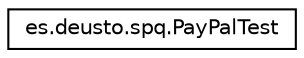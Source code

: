 digraph "Representación gráfica de la clase"
{
 // LATEX_PDF_SIZE
  edge [fontname="Helvetica",fontsize="10",labelfontname="Helvetica",labelfontsize="10"];
  node [fontname="Helvetica",fontsize="10",shape=record];
  rankdir="LR";
  Node0 [label="es.deusto.spq.PayPalTest",height=0.2,width=0.4,color="black", fillcolor="white", style="filled",URL="$classes_1_1deusto_1_1spq_1_1_pay_pal_test.html",tooltip=" "];
}
